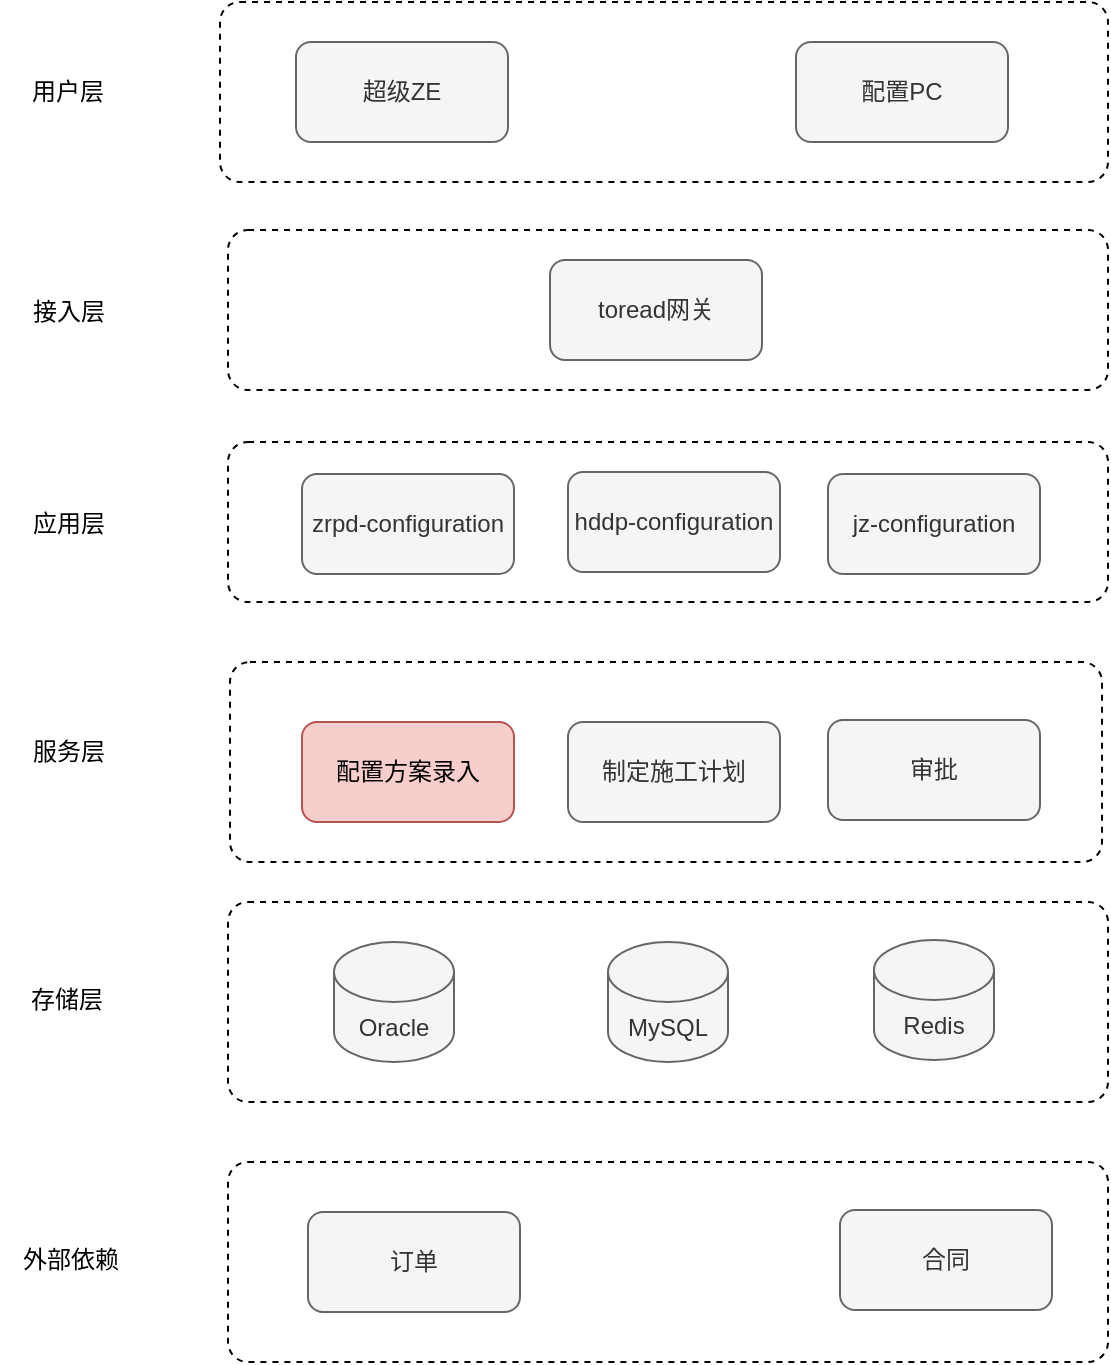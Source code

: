 <mxfile version="20.8.10" type="device" pages="10"><diagram name="第 1 页" id="bEz_RRC1aIKs8PykN8Jr"><mxGraphModel dx="954" dy="612" grid="1" gridSize="10" guides="1" tooltips="1" connect="1" arrows="1" fold="1" page="1" pageScale="1" pageWidth="827" pageHeight="1169" math="0" shadow="0"><root><mxCell id="0"/><mxCell id="1" parent="0"/><mxCell id="Xd9Iu4fi4aMw5wJiapZt-5" value="" style="html=1;align=center;verticalAlign=top;rounded=1;absoluteArcSize=1;arcSize=20;dashed=1;" parent="1" vertex="1"><mxGeometry x="196" y="120" width="444" height="90" as="geometry"/></mxCell><mxCell id="Xd9Iu4fi4aMw5wJiapZt-4" value="超级ZE" style="rounded=1;whiteSpace=wrap;html=1;fillColor=#f5f5f5;strokeColor=#666666;fontColor=#333333;" parent="1" vertex="1"><mxGeometry x="234" y="140" width="106" height="50" as="geometry"/></mxCell><mxCell id="Xd9Iu4fi4aMw5wJiapZt-6" value="配置PC" style="rounded=1;whiteSpace=wrap;html=1;fillColor=#f5f5f5;strokeColor=#666666;fontColor=#333333;" parent="1" vertex="1"><mxGeometry x="484" y="140" width="106" height="50" as="geometry"/></mxCell><mxCell id="Xd9Iu4fi4aMw5wJiapZt-7" value="用户层" style="text;html=1;strokeColor=none;fillColor=none;align=center;verticalAlign=middle;whiteSpace=wrap;rounded=0;" parent="1" vertex="1"><mxGeometry x="90" y="150" width="60" height="30" as="geometry"/></mxCell><mxCell id="Xd9Iu4fi4aMw5wJiapZt-9" value="" style="html=1;align=center;verticalAlign=top;rounded=1;absoluteArcSize=1;arcSize=20;dashed=1;" parent="1" vertex="1"><mxGeometry x="201" y="450" width="436" height="100" as="geometry"/></mxCell><mxCell id="Xd9Iu4fi4aMw5wJiapZt-10" value="服务层" style="text;html=1;align=center;verticalAlign=middle;resizable=0;points=[];autosize=1;strokeColor=none;fillColor=none;" parent="1" vertex="1"><mxGeometry x="90" y="480" width="60" height="30" as="geometry"/></mxCell><mxCell id="Xd9Iu4fi4aMw5wJiapZt-11" value="配置方案录入" style="rounded=1;whiteSpace=wrap;html=1;fillColor=#f8cecc;strokeColor=#b85450;" parent="1" vertex="1"><mxGeometry x="237" y="480" width="106" height="50" as="geometry"/></mxCell><mxCell id="Xd9Iu4fi4aMw5wJiapZt-12" value="制定施工计划" style="rounded=1;whiteSpace=wrap;html=1;fillColor=#f5f5f5;strokeColor=#666666;fontColor=#333333;" parent="1" vertex="1"><mxGeometry x="370" y="480" width="106" height="50" as="geometry"/></mxCell><mxCell id="Xd9Iu4fi4aMw5wJiapZt-13" value="审批" style="rounded=1;whiteSpace=wrap;html=1;fillColor=#f5f5f5;strokeColor=#666666;fontColor=#333333;" parent="1" vertex="1"><mxGeometry x="500" y="479" width="106" height="50" as="geometry"/></mxCell><mxCell id="Xd9Iu4fi4aMw5wJiapZt-14" value="" style="html=1;align=center;verticalAlign=top;rounded=1;absoluteArcSize=1;arcSize=20;dashed=1;" parent="1" vertex="1"><mxGeometry x="200" y="234" width="440" height="80" as="geometry"/></mxCell><mxCell id="Xd9Iu4fi4aMw5wJiapZt-15" value="接入层" style="text;html=1;align=center;verticalAlign=middle;resizable=0;points=[];autosize=1;strokeColor=none;fillColor=none;" parent="1" vertex="1"><mxGeometry x="90" y="260" width="60" height="30" as="geometry"/></mxCell><mxCell id="Xd9Iu4fi4aMw5wJiapZt-16" value="" style="html=1;align=center;verticalAlign=top;rounded=1;absoluteArcSize=1;arcSize=20;dashed=1;" parent="1" vertex="1"><mxGeometry x="200" y="570" width="440" height="100" as="geometry"/></mxCell><mxCell id="Xd9Iu4fi4aMw5wJiapZt-20" value="存储层" style="text;html=1;align=center;verticalAlign=middle;resizable=0;points=[];autosize=1;strokeColor=none;fillColor=none;" parent="1" vertex="1"><mxGeometry x="89" y="604" width="60" height="30" as="geometry"/></mxCell><mxCell id="Xd9Iu4fi4aMw5wJiapZt-21" value="" style="html=1;align=center;verticalAlign=top;rounded=1;absoluteArcSize=1;arcSize=20;dashed=1;" parent="1" vertex="1"><mxGeometry x="200" y="700" width="440" height="100" as="geometry"/></mxCell><mxCell id="Xd9Iu4fi4aMw5wJiapZt-22" value="订单" style="rounded=1;whiteSpace=wrap;html=1;fillColor=#f5f5f5;strokeColor=#666666;fontColor=#333333;" parent="1" vertex="1"><mxGeometry x="240" y="725" width="106" height="50" as="geometry"/></mxCell><mxCell id="Xd9Iu4fi4aMw5wJiapZt-23" value="合同" style="rounded=1;whiteSpace=wrap;html=1;fillColor=#f5f5f5;strokeColor=#666666;fontColor=#333333;" parent="1" vertex="1"><mxGeometry x="506" y="724" width="106" height="50" as="geometry"/></mxCell><mxCell id="Xd9Iu4fi4aMw5wJiapZt-25" value="外部依赖" style="text;html=1;align=center;verticalAlign=middle;resizable=0;points=[];autosize=1;strokeColor=none;fillColor=none;" parent="1" vertex="1"><mxGeometry x="86" y="734" width="70" height="30" as="geometry"/></mxCell><mxCell id="Xd9Iu4fi4aMw5wJiapZt-27" value="Oracle" style="shape=cylinder3;whiteSpace=wrap;html=1;boundedLbl=1;backgroundOutline=1;size=15;fillColor=#f5f5f5;strokeColor=#666666;fontColor=#333333;" parent="1" vertex="1"><mxGeometry x="253" y="590" width="60" height="60" as="geometry"/></mxCell><mxCell id="Xd9Iu4fi4aMw5wJiapZt-28" value="MySQL" style="shape=cylinder3;whiteSpace=wrap;html=1;boundedLbl=1;backgroundOutline=1;size=15;fillColor=#f5f5f5;strokeColor=#666666;fontColor=#333333;" parent="1" vertex="1"><mxGeometry x="390" y="590" width="60" height="60" as="geometry"/></mxCell><mxCell id="Xd9Iu4fi4aMw5wJiapZt-29" value="Redis" style="shape=cylinder3;whiteSpace=wrap;html=1;boundedLbl=1;backgroundOutline=1;size=15;fillColor=#f5f5f5;strokeColor=#666666;fontColor=#333333;" parent="1" vertex="1"><mxGeometry x="523" y="589" width="60" height="60" as="geometry"/></mxCell><mxCell id="Xd9Iu4fi4aMw5wJiapZt-30" value="toread网关" style="rounded=1;whiteSpace=wrap;html=1;fillColor=#f5f5f5;strokeColor=#666666;fontColor=#333333;" parent="1" vertex="1"><mxGeometry x="361" y="249" width="106" height="50" as="geometry"/></mxCell><mxCell id="p9G0gcHwjO_b2DIpJYT3-1" value="" style="html=1;align=center;verticalAlign=top;rounded=1;absoluteArcSize=1;arcSize=20;dashed=1;" parent="1" vertex="1"><mxGeometry x="200" y="340" width="440" height="80" as="geometry"/></mxCell><mxCell id="p9G0gcHwjO_b2DIpJYT3-2" value="应用层" style="text;html=1;align=center;verticalAlign=middle;resizable=0;points=[];autosize=1;strokeColor=none;fillColor=none;" parent="1" vertex="1"><mxGeometry x="90" y="366" width="60" height="30" as="geometry"/></mxCell><mxCell id="p9G0gcHwjO_b2DIpJYT3-3" value="hddp-configuration" style="rounded=1;whiteSpace=wrap;html=1;fillColor=#f5f5f5;strokeColor=#666666;fontColor=#333333;" parent="1" vertex="1"><mxGeometry x="370" y="355" width="106" height="50" as="geometry"/></mxCell><mxCell id="p9G0gcHwjO_b2DIpJYT3-4" value="zrpd-configuration" style="rounded=1;whiteSpace=wrap;html=1;fillColor=#f5f5f5;strokeColor=#666666;fontColor=#333333;" parent="1" vertex="1"><mxGeometry x="237" y="356" width="106" height="50" as="geometry"/></mxCell><mxCell id="p9G0gcHwjO_b2DIpJYT3-5" value="jz-configuration" style="rounded=1;whiteSpace=wrap;html=1;fillColor=#f5f5f5;strokeColor=#666666;fontColor=#333333;" parent="1" vertex="1"><mxGeometry x="500" y="356" width="106" height="50" as="geometry"/></mxCell></root></mxGraphModel></diagram><diagram id="rmcxIHyYh2AsES2RNgot" name="第 2 页"><mxGraphModel dx="1781" dy="612" grid="1" gridSize="10" guides="1" tooltips="1" connect="1" arrows="1" fold="1" page="1" pageScale="1" pageWidth="827" pageHeight="1169" math="0" shadow="0"><root><mxCell id="0"/><mxCell id="1" parent="0"/><mxCell id="T7wK_tLRJs_88_tS2CeQ-5" style="edgeStyle=orthogonalEdgeStyle;rounded=0;orthogonalLoop=1;jettySize=auto;html=1;exitX=0.5;exitY=0;exitDx=0;exitDy=0;entryX=0.5;entryY=1;entryDx=0;entryDy=0;" parent="1" source="as8MHfvTmDgzf7f7stnc-1" target="T7wK_tLRJs_88_tS2CeQ-1" edge="1"><mxGeometry relative="1" as="geometry"/></mxCell><mxCell id="T7wK_tLRJs_88_tS2CeQ-7" style="edgeStyle=orthogonalEdgeStyle;rounded=0;orthogonalLoop=1;jettySize=auto;html=1;exitX=1;exitY=0.5;exitDx=0;exitDy=0;entryX=1;entryY=0.5;entryDx=0;entryDy=0;" parent="1" source="as8MHfvTmDgzf7f7stnc-1" target="T7wK_tLRJs_88_tS2CeQ-1" edge="1"><mxGeometry relative="1" as="geometry"><Array as="points"><mxPoint x="580" y="300"/><mxPoint x="580" y="80"/></Array></mxGeometry></mxCell><mxCell id="as8MHfvTmDgzf7f7stnc-1" value="配置方案" style="rounded=1;whiteSpace=wrap;html=1;fillColor=#ffe6cc;strokeColor=#d79b00;" parent="1" vertex="1"><mxGeometry x="294" y="270" width="120" height="60" as="geometry"/></mxCell><mxCell id="T7wK_tLRJs_88_tS2CeQ-4" style="edgeStyle=orthogonalEdgeStyle;rounded=0;orthogonalLoop=1;jettySize=auto;html=1;exitX=0;exitY=0.5;exitDx=0;exitDy=0;entryX=0;entryY=0.5;entryDx=0;entryDy=0;" parent="1" source="T7wK_tLRJs_88_tS2CeQ-1" target="as8MHfvTmDgzf7f7stnc-1" edge="1"><mxGeometry relative="1" as="geometry"><Array as="points"><mxPoint x="150" y="80"/><mxPoint x="150" y="300"/></Array></mxGeometry></mxCell><mxCell id="T7wK_tLRJs_88_tS2CeQ-1" value="合同" style="rounded=1;whiteSpace=wrap;html=1;fillColor=#dae8fc;strokeColor=#6c8ebf;" parent="1" vertex="1"><mxGeometry x="294" y="50" width="120" height="60" as="geometry"/></mxCell><mxCell id="T7wK_tLRJs_88_tS2CeQ-3" value="装修合同补充协议签约支付完成MQ&lt;br&gt;（异步/MQ）" style="text;html=1;align=center;verticalAlign=middle;resizable=0;points=[];autosize=1;strokeColor=none;fillColor=none;" parent="1" vertex="1"><mxGeometry x="-70" y="180" width="210" height="40" as="geometry"/></mxCell><mxCell id="T7wK_tLRJs_88_tS2CeQ-6" value="获取合同上的申请单号&lt;br&gt;（同步/http）&lt;br&gt;/api/hddp/contract/requisition/goods/detail/configuration" style="text;html=1;align=center;verticalAlign=middle;resizable=0;points=[];autosize=1;strokeColor=none;fillColor=none;" parent="1" vertex="1"><mxGeometry x="194" y="140" width="320" height="60" as="geometry"/></mxCell><mxCell id="T7wK_tLRJs_88_tS2CeQ-8" value="获取合同上的物品&lt;br&gt;（同步/http）&lt;br&gt;api/hddp/contract/v2/validGoods" style="text;html=1;align=center;verticalAlign=middle;resizable=0;points=[];autosize=1;strokeColor=none;fillColor=none;" parent="1" vertex="1"><mxGeometry x="610" y="160" width="190" height="60" as="geometry"/></mxCell></root></mxGraphModel></diagram><diagram id="S9dDQWPtB02pBiu4_tED" name="第 3 页"><mxGraphModel dx="1781" dy="612" grid="1" gridSize="10" guides="1" tooltips="1" connect="1" arrows="1" fold="1" page="1" pageScale="1" pageWidth="827" pageHeight="1169" math="0" shadow="0"><root><mxCell id="0"/><mxCell id="1" parent="0"/><mxCell id="1dfu8kzfft70flGPXQH0-27" value="" style="shape=table;startSize=0;container=1;collapsible=0;childLayout=tableLayout;fontSize=16;fontFamily=Helvetica;fillColor=#f5f5f5;strokeColor=#666666;fontColor=#333333;" parent="1" vertex="1"><mxGeometry x="10" y="320" width="110" height="160" as="geometry"/></mxCell><mxCell id="1dfu8kzfft70flGPXQH0-32" value="" style="shape=tableRow;horizontal=0;startSize=0;swimlaneHead=0;swimlaneBody=0;strokeColor=inherit;top=0;left=0;bottom=0;right=0;collapsible=0;dropTarget=0;fillColor=none;points=[[0,0.5],[1,0.5]];portConstraint=eastwest;fontSize=16;fontFamily=Helvetica;" parent="1dfu8kzfft70flGPXQH0-27" vertex="1"><mxGeometry width="110" height="40" as="geometry"/></mxCell><mxCell id="1dfu8kzfft70flGPXQH0-33" value="&lt;font style=&quot;font-size: 10px;&quot;&gt;ID&lt;/font&gt;" style="shape=partialRectangle;html=1;whiteSpace=wrap;connectable=0;strokeColor=inherit;overflow=hidden;fillColor=none;top=0;left=0;bottom=0;right=0;pointerEvents=1;fontSize=16;fontFamily=Helvetica;" parent="1dfu8kzfft70flGPXQH0-32" vertex="1"><mxGeometry width="110" height="40" as="geometry"><mxRectangle width="110" height="40" as="alternateBounds"/></mxGeometry></mxCell><mxCell id="1dfu8kzfft70flGPXQH0-36" value="" style="shape=tableRow;horizontal=0;startSize=0;swimlaneHead=0;swimlaneBody=0;strokeColor=inherit;top=0;left=0;bottom=0;right=0;collapsible=0;dropTarget=0;fillColor=none;points=[[0,0.5],[1,0.5]];portConstraint=eastwest;fontSize=16;fontFamily=Helvetica;" parent="1dfu8kzfft70flGPXQH0-27" vertex="1"><mxGeometry y="40" width="110" height="40" as="geometry"/></mxCell><mxCell id="1dfu8kzfft70flGPXQH0-37" value="&lt;font style=&quot;font-size: 10px;&quot;&gt;PROGRAM_STATUS&lt;/font&gt;" style="shape=partialRectangle;html=1;whiteSpace=wrap;connectable=0;strokeColor=inherit;overflow=hidden;fillColor=none;top=0;left=0;bottom=0;right=0;pointerEvents=1;fontSize=16;fontFamily=Helvetica;" parent="1dfu8kzfft70flGPXQH0-36" vertex="1"><mxGeometry width="110" height="40" as="geometry"><mxRectangle width="110" height="40" as="alternateBounds"/></mxGeometry></mxCell><mxCell id="1dfu8kzfft70flGPXQH0-40" style="shape=tableRow;horizontal=0;startSize=0;swimlaneHead=0;swimlaneBody=0;strokeColor=inherit;top=0;left=0;bottom=0;right=0;collapsible=0;dropTarget=0;fillColor=none;points=[[0,0.5],[1,0.5]];portConstraint=eastwest;fontSize=16;fontFamily=Helvetica;" parent="1dfu8kzfft70flGPXQH0-27" vertex="1"><mxGeometry y="80" width="110" height="40" as="geometry"/></mxCell><mxCell id="1dfu8kzfft70flGPXQH0-41" value="&lt;font style=&quot;font-size: 10px;&quot;&gt;...&lt;/font&gt;" style="shape=partialRectangle;html=1;whiteSpace=wrap;connectable=0;strokeColor=inherit;overflow=hidden;fillColor=none;top=0;left=0;bottom=0;right=0;pointerEvents=1;fontSize=16;fontFamily=Helvetica;" parent="1dfu8kzfft70flGPXQH0-40" vertex="1"><mxGeometry width="110" height="40" as="geometry"><mxRectangle width="110" height="40" as="alternateBounds"/></mxGeometry></mxCell><mxCell id="1dfu8kzfft70flGPXQH0-42" style="shape=tableRow;horizontal=0;startSize=0;swimlaneHead=0;swimlaneBody=0;strokeColor=inherit;top=0;left=0;bottom=0;right=0;collapsible=0;dropTarget=0;fillColor=none;points=[[0,0.5],[1,0.5]];portConstraint=eastwest;fontSize=16;fontFamily=Helvetica;" parent="1dfu8kzfft70flGPXQH0-27" vertex="1"><mxGeometry y="120" width="110" height="40" as="geometry"/></mxCell><mxCell id="1dfu8kzfft70flGPXQH0-43" value="&lt;font color=&quot;#ff0000&quot; style=&quot;font-size: 10px;&quot;&gt;CONTRACT_TIME&lt;/font&gt;" style="shape=partialRectangle;html=1;whiteSpace=wrap;connectable=0;strokeColor=inherit;overflow=hidden;fillColor=none;top=0;left=0;bottom=0;right=0;pointerEvents=1;fontSize=16;fontFamily=Helvetica;" parent="1dfu8kzfft70flGPXQH0-42" vertex="1"><mxGeometry width="110" height="40" as="geometry"><mxRectangle width="110" height="40" as="alternateBounds"/></mxGeometry></mxCell><mxCell id="1dfu8kzfft70flGPXQH0-44" value="&lt;font style=&quot;font-size: 14px;&quot;&gt;BZ_CONFIGURATION表&lt;/font&gt;" style="text;html=1;align=center;verticalAlign=middle;resizable=0;points=[];autosize=1;strokeColor=none;fillColor=none;fontSize=10;fontFamily=Helvetica;" parent="1" vertex="1"><mxGeometry x="-25" y="275" width="180" height="30" as="geometry"/></mxCell><mxCell id="1dfu8kzfft70flGPXQH0-45" value="" style="shape=table;startSize=0;container=1;collapsible=0;childLayout=tableLayout;fontSize=16;fontFamily=Helvetica;fillColor=#f5f5f5;strokeColor=#666666;fontColor=#333333;" parent="1" vertex="1"><mxGeometry x="330" y="320" width="120" height="160" as="geometry"/></mxCell><mxCell id="1dfu8kzfft70flGPXQH0-46" value="" style="shape=tableRow;horizontal=0;startSize=0;swimlaneHead=0;swimlaneBody=0;strokeColor=inherit;top=0;left=0;bottom=0;right=0;collapsible=0;dropTarget=0;fillColor=none;points=[[0,0.5],[1,0.5]];portConstraint=eastwest;fontSize=16;fontFamily=Helvetica;" parent="1dfu8kzfft70flGPXQH0-45" vertex="1"><mxGeometry width="120" height="40" as="geometry"/></mxCell><mxCell id="1dfu8kzfft70flGPXQH0-47" value="&lt;font style=&quot;font-size: 10px;&quot;&gt;ID&lt;/font&gt;" style="shape=partialRectangle;html=1;whiteSpace=wrap;connectable=0;strokeColor=inherit;overflow=hidden;fillColor=none;top=0;left=0;bottom=0;right=0;pointerEvents=1;fontSize=16;fontFamily=Helvetica;" parent="1dfu8kzfft70flGPXQH0-46" vertex="1"><mxGeometry width="120" height="40" as="geometry"><mxRectangle width="120" height="40" as="alternateBounds"/></mxGeometry></mxCell><mxCell id="1dfu8kzfft70flGPXQH0-48" value="" style="shape=tableRow;horizontal=0;startSize=0;swimlaneHead=0;swimlaneBody=0;strokeColor=inherit;top=0;left=0;bottom=0;right=0;collapsible=0;dropTarget=0;fillColor=none;points=[[0,0.5],[1,0.5]];portConstraint=eastwest;fontSize=16;fontFamily=Helvetica;" parent="1dfu8kzfft70flGPXQH0-45" vertex="1"><mxGeometry y="40" width="120" height="40" as="geometry"/></mxCell><mxCell id="1dfu8kzfft70flGPXQH0-49" value="&lt;font style=&quot;font-size: 10px;&quot;&gt;CONFIGURATION_ID&lt;/font&gt;" style="shape=partialRectangle;html=1;whiteSpace=wrap;connectable=0;strokeColor=inherit;overflow=hidden;fillColor=none;top=0;left=0;bottom=0;right=0;pointerEvents=1;fontSize=16;fontFamily=Helvetica;" parent="1dfu8kzfft70flGPXQH0-48" vertex="1"><mxGeometry width="120" height="40" as="geometry"><mxRectangle width="120" height="40" as="alternateBounds"/></mxGeometry></mxCell><mxCell id="1dfu8kzfft70flGPXQH0-50" style="shape=tableRow;horizontal=0;startSize=0;swimlaneHead=0;swimlaneBody=0;strokeColor=inherit;top=0;left=0;bottom=0;right=0;collapsible=0;dropTarget=0;fillColor=none;points=[[0,0.5],[1,0.5]];portConstraint=eastwest;fontSize=16;fontFamily=Helvetica;" parent="1dfu8kzfft70flGPXQH0-45" vertex="1"><mxGeometry y="80" width="120" height="40" as="geometry"/></mxCell><mxCell id="1dfu8kzfft70flGPXQH0-51" value="&lt;font style=&quot;font-size: 10px;&quot;&gt;...&lt;/font&gt;" style="shape=partialRectangle;html=1;whiteSpace=wrap;connectable=0;strokeColor=inherit;overflow=hidden;fillColor=none;top=0;left=0;bottom=0;right=0;pointerEvents=1;fontSize=16;fontFamily=Helvetica;" parent="1dfu8kzfft70flGPXQH0-50" vertex="1"><mxGeometry width="120" height="40" as="geometry"><mxRectangle width="120" height="40" as="alternateBounds"/></mxGeometry></mxCell><mxCell id="1dfu8kzfft70flGPXQH0-52" style="shape=tableRow;horizontal=0;startSize=0;swimlaneHead=0;swimlaneBody=0;strokeColor=inherit;top=0;left=0;bottom=0;right=0;collapsible=0;dropTarget=0;fillColor=none;points=[[0,0.5],[1,0.5]];portConstraint=eastwest;fontSize=16;fontFamily=Helvetica;" parent="1dfu8kzfft70flGPXQH0-45" vertex="1"><mxGeometry y="120" width="120" height="40" as="geometry"/></mxCell><mxCell id="1dfu8kzfft70flGPXQH0-53" value="&lt;font style=&quot;font-size: 10px;&quot;&gt;REQUISITION_CODE&lt;/font&gt;" style="shape=partialRectangle;html=1;whiteSpace=wrap;connectable=0;strokeColor=inherit;overflow=hidden;fillColor=none;top=0;left=0;bottom=0;right=0;pointerEvents=1;fontSize=16;fontFamily=Helvetica;" parent="1dfu8kzfft70flGPXQH0-52" vertex="1"><mxGeometry width="120" height="40" as="geometry"><mxRectangle width="120" height="40" as="alternateBounds"/></mxGeometry></mxCell><mxCell id="1dfu8kzfft70flGPXQH0-54" value="&lt;font style=&quot;font-size: 14px;&quot;&gt;hddp_configuration_requisition表&lt;/font&gt;" style="text;html=1;align=center;verticalAlign=middle;resizable=0;points=[];autosize=1;strokeColor=none;fillColor=none;fontSize=10;fontFamily=Helvetica;" parent="1" vertex="1"><mxGeometry x="275" y="275" width="230" height="30" as="geometry"/></mxCell><mxCell id="1dfu8kzfft70flGPXQH0-55" style="rounded=0;orthogonalLoop=1;jettySize=auto;html=1;exitX=1;exitY=0.5;exitDx=0;exitDy=0;entryX=0;entryY=0.5;entryDx=0;entryDy=0;fontFamily=Helvetica;fontSize=10;" parent="1" source="1dfu8kzfft70flGPXQH0-32" target="1dfu8kzfft70flGPXQH0-48" edge="1"><mxGeometry relative="1" as="geometry"/></mxCell><mxCell id="1dfu8kzfft70flGPXQH0-56" value="1 ： n" style="text;html=1;align=center;verticalAlign=middle;resizable=0;points=[];autosize=1;strokeColor=none;fillColor=none;fontSize=10;fontFamily=Helvetica;" parent="1" vertex="1"><mxGeometry x="195" y="325" width="50" height="30" as="geometry"/></mxCell></root></mxGraphModel></diagram><diagram id="9OFUrie7UgAH2FjQpLOU" name="第 4 页"><mxGraphModel dx="1434" dy="854" grid="1" gridSize="10" guides="1" tooltips="1" connect="1" arrows="1" fold="1" page="1" pageScale="1" pageWidth="827" pageHeight="1169" math="0" shadow="0"><root><mxCell id="0"/><mxCell id="1" parent="0"/><mxCell id="cvSzM25z2iA4DhGJbNnW-1" value="" style="html=1;align=center;verticalAlign=top;rounded=1;absoluteArcSize=1;arcSize=20;dashed=1;" parent="1" vertex="1"><mxGeometry x="196" y="120" width="844" height="100" as="geometry"/></mxCell><mxCell id="cvSzM25z2iA4DhGJbNnW-2" value="超级ZE" style="rounded=1;whiteSpace=wrap;html=1;fillColor=#f5f5f5;strokeColor=#666666;fontColor=#333333;" parent="1" vertex="1"><mxGeometry x="387" y="140" width="106" height="50" as="geometry"/></mxCell><mxCell id="cvSzM25z2iA4DhGJbNnW-3" value="配置PC" style="rounded=1;whiteSpace=wrap;html=1;fillColor=#f5f5f5;strokeColor=#666666;fontColor=#333333;" parent="1" vertex="1"><mxGeometry x="642.5" y="140" width="106" height="50" as="geometry"/></mxCell><mxCell id="cvSzM25z2iA4DhGJbNnW-4" value="用户层" style="text;html=1;strokeColor=none;fillColor=none;align=center;verticalAlign=middle;whiteSpace=wrap;rounded=0;" parent="1" vertex="1"><mxGeometry x="90" y="150" width="60" height="30" as="geometry"/></mxCell><mxCell id="cvSzM25z2iA4DhGJbNnW-5" value="" style="html=1;align=center;verticalAlign=top;rounded=1;absoluteArcSize=1;arcSize=20;dashed=1;" parent="1" vertex="1"><mxGeometry x="196" y="340" width="844" height="280" as="geometry"/></mxCell><mxCell id="cvSzM25z2iA4DhGJbNnW-6" value="服务层" style="text;html=1;align=center;verticalAlign=middle;resizable=0;points=[];autosize=1;strokeColor=none;fillColor=none;" parent="1" vertex="1"><mxGeometry x="90" y="480" width="60" height="30" as="geometry"/></mxCell><mxCell id="cvSzM25z2iA4DhGJbNnW-10" value="" style="html=1;align=center;verticalAlign=top;rounded=1;absoluteArcSize=1;arcSize=20;dashed=1;" parent="1" vertex="1"><mxGeometry x="200" y="234" width="840" height="76" as="geometry"/></mxCell><mxCell id="cvSzM25z2iA4DhGJbNnW-11" value="接入层" style="text;html=1;align=center;verticalAlign=middle;resizable=0;points=[];autosize=1;strokeColor=none;fillColor=none;" parent="1" vertex="1"><mxGeometry x="90" y="260" width="60" height="30" as="geometry"/></mxCell><mxCell id="cvSzM25z2iA4DhGJbNnW-12" value="" style="html=1;align=center;verticalAlign=top;rounded=1;absoluteArcSize=1;arcSize=20;dashed=1;" parent="1" vertex="1"><mxGeometry x="200" y="660" width="840" height="100" as="geometry"/></mxCell><mxCell id="cvSzM25z2iA4DhGJbNnW-13" value="存储层" style="text;html=1;align=center;verticalAlign=middle;resizable=0;points=[];autosize=1;strokeColor=none;fillColor=none;" parent="1" vertex="1"><mxGeometry x="89" y="694" width="60" height="30" as="geometry"/></mxCell><mxCell id="cvSzM25z2iA4DhGJbNnW-14" value="" style="html=1;align=center;verticalAlign=top;rounded=1;absoluteArcSize=1;arcSize=20;dashed=1;" parent="1" vertex="1"><mxGeometry x="200" y="790" width="840" height="100" as="geometry"/></mxCell><mxCell id="cvSzM25z2iA4DhGJbNnW-17" value="外部依赖" style="text;html=1;align=center;verticalAlign=middle;resizable=0;points=[];autosize=1;strokeColor=none;fillColor=none;" parent="1" vertex="1"><mxGeometry x="86" y="824" width="70" height="30" as="geometry"/></mxCell><mxCell id="cvSzM25z2iA4DhGJbNnW-18" value="Oracle" style="shape=cylinder3;whiteSpace=wrap;html=1;boundedLbl=1;backgroundOutline=1;size=15;fillColor=#f5f5f5;strokeColor=#666666;fontColor=#333333;" parent="1" vertex="1"><mxGeometry x="333" y="680" width="60" height="60" as="geometry"/></mxCell><mxCell id="cvSzM25z2iA4DhGJbNnW-19" value="MySQL" style="shape=cylinder3;whiteSpace=wrap;html=1;boundedLbl=1;backgroundOutline=1;size=15;fillColor=#f5f5f5;strokeColor=#666666;fontColor=#333333;" parent="1" vertex="1"><mxGeometry x="569.5" y="680" width="60" height="60" as="geometry"/></mxCell><mxCell id="cvSzM25z2iA4DhGJbNnW-20" value="Redis" style="shape=cylinder3;whiteSpace=wrap;html=1;boundedLbl=1;backgroundOutline=1;size=15;fillColor=#f5f5f5;strokeColor=#666666;fontColor=#333333;" parent="1" vertex="1"><mxGeometry x="816.5" y="680" width="60" height="60" as="geometry"/></mxCell><mxCell id="cvSzM25z2iA4DhGJbNnW-21" value="toread网关" style="rounded=1;whiteSpace=wrap;html=1;fillColor=#f5f5f5;strokeColor=#666666;fontColor=#333333;" parent="1" vertex="1"><mxGeometry x="523" y="250" width="106" height="50" as="geometry"/></mxCell><mxCell id="cvSzM25z2iA4DhGJbNnW-25" value="" style="rounded=1;whiteSpace=wrap;html=1;fillColor=#f5f5f5;strokeColor=#666666;fontColor=#333333;" parent="1" vertex="1"><mxGeometry x="233" y="370" width="260" height="223.75" as="geometry"/></mxCell><mxCell id="cvSzM25z2iA4DhGJbNnW-28" value="配置方案提交" style="rounded=1;whiteSpace=wrap;html=1;" parent="1" vertex="1"><mxGeometry x="253" y="510" width="100" height="50" as="geometry"/></mxCell><mxCell id="cvSzM25z2iA4DhGJbNnW-29" value="审批" style="rounded=1;whiteSpace=wrap;html=1;" parent="1" vertex="1"><mxGeometry x="253" y="430" width="99" height="50" as="geometry"/></mxCell><mxCell id="cvSzM25z2iA4DhGJbNnW-30" value="制定施工计划" style="rounded=1;whiteSpace=wrap;html=1;" parent="1" vertex="1"><mxGeometry x="373" y="510" width="100" height="50" as="geometry"/></mxCell><mxCell id="7NrqyVJd2IA_igvQ0wW_-2" value="订单" style="rounded=1;whiteSpace=wrap;html=1;fillColor=#f5f5f5;strokeColor=#666666;fontColor=#333333;" parent="1" vertex="1"><mxGeometry x="315" y="814" width="99" height="50" as="geometry"/></mxCell><mxCell id="7NrqyVJd2IA_igvQ0wW_-3" value="合同" style="rounded=1;whiteSpace=wrap;html=1;fillColor=#f5f5f5;strokeColor=#666666;fontColor=#333333;" parent="1" vertex="1"><mxGeometry x="796.5" y="814" width="100" height="50" as="geometry"/></mxCell><mxCell id="TZqywflzjIC1uHXKC3Aw-2" value="配置方案保存" style="rounded=1;whiteSpace=wrap;html=1;" parent="1" vertex="1"><mxGeometry x="373" y="430" width="99" height="50" as="geometry"/></mxCell><mxCell id="TZqywflzjIC1uHXKC3Aw-4" value="zrpd-configuration" style="text;html=1;align=center;verticalAlign=middle;resizable=0;points=[];autosize=1;strokeColor=none;fillColor=none;" parent="1" vertex="1"><mxGeometry x="303" y="380" width="120" height="30" as="geometry"/></mxCell><mxCell id="TZqywflzjIC1uHXKC3Aw-5" value="" style="rounded=1;whiteSpace=wrap;html=1;" parent="1" vertex="1"><mxGeometry x="514" y="371.88" width="170" height="220" as="geometry"/></mxCell><mxCell id="TZqywflzjIC1uHXKC3Aw-10" value="hddp-configuration" style="text;html=1;align=center;verticalAlign=middle;resizable=0;points=[];autosize=1;strokeColor=none;fillColor=none;" parent="1" vertex="1"><mxGeometry x="539.5" y="379.88" width="120" height="30" as="geometry"/></mxCell><mxCell id="TZqywflzjIC1uHXKC3Aw-11" value="配置方案生成" style="rounded=1;whiteSpace=wrap;html=1;" parent="1" vertex="1"><mxGeometry x="543.5" y="429.88" width="99" height="50" as="geometry"/></mxCell><mxCell id="TZqywflzjIC1uHXKC3Aw-12" value="" style="rounded=1;whiteSpace=wrap;html=1;fillColor=#f5f5f5;strokeColor=#666666;fontColor=#333333;" parent="1" vertex="1"><mxGeometry x="703" y="370" width="287" height="220" as="geometry"/></mxCell><mxCell id="TZqywflzjIC1uHXKC3Aw-13" value="jz-configuration" style="text;html=1;align=center;verticalAlign=middle;resizable=0;points=[];autosize=1;strokeColor=none;fillColor=none;" parent="1" vertex="1"><mxGeometry x="738.5" y="378" width="100" height="30" as="geometry"/></mxCell><mxCell id="TZqywflzjIC1uHXKC3Aw-15" value="互斥物品校验" style="rounded=1;whiteSpace=wrap;html=1;fillColor=#f8cecc;strokeColor=#b85450;" parent="1" vertex="1"><mxGeometry x="860" y="429.88" width="99" height="50" as="geometry"/></mxCell><mxCell id="TZqywflzjIC1uHXKC3Aw-16" value="配置方案提交" style="rounded=1;whiteSpace=wrap;html=1;" parent="1" vertex="1"><mxGeometry x="727" y="430" width="100" height="50" as="geometry"/></mxCell><mxCell id="OPh1u3wKGu6Frjt9dVY2-1" value="物品详情展示" style="rounded=1;whiteSpace=wrap;html=1;fillColor=#f8cecc;strokeColor=#b85450;" vertex="1" parent="1"><mxGeometry x="728" y="510" width="99" height="50" as="geometry"/></mxCell><mxCell id="OPh1u3wKGu6Frjt9dVY2-2" value="互斥物品展示" style="rounded=1;whiteSpace=wrap;html=1;fillColor=#f8cecc;strokeColor=#b85450;" vertex="1" parent="1"><mxGeometry x="860" y="510" width="99" height="50" as="geometry"/></mxCell><mxCell id="OPh1u3wKGu6Frjt9dVY2-3" value="互斥物品校验" style="rounded=1;whiteSpace=wrap;html=1;fillColor=#f8cecc;strokeColor=#b85450;" vertex="1" parent="1"><mxGeometry x="543.5" y="510" width="99" height="50" as="geometry"/></mxCell></root></mxGraphModel></diagram><diagram id="jvTUF0AHy-Ofv8gvYdlk" name="第 5 页"><mxGraphModel dx="1434" dy="854" grid="1" gridSize="10" guides="1" tooltips="1" connect="1" arrows="1" fold="1" page="1" pageScale="1" pageWidth="827" pageHeight="1169" math="0" shadow="0"><root><mxCell id="0"/><mxCell id="1" parent="0"/><mxCell id="sIJLvMar9DJvESGmo35B-10" style="rounded=0;orthogonalLoop=1;jettySize=auto;html=1;exitX=0.5;exitY=0;exitDx=0;exitDy=0;entryX=0.5;entryY=1;entryDx=0;entryDy=0;" parent="1" source="sIJLvMar9DJvESGmo35B-3" target="sIJLvMar9DJvESGmo35B-5" edge="1"><mxGeometry relative="1" as="geometry"/></mxCell><mxCell id="sIJLvMar9DJvESGmo35B-13" style="edgeStyle=none;rounded=0;orthogonalLoop=1;jettySize=auto;html=1;exitX=0.5;exitY=0;exitDx=0;exitDy=0;entryX=0.5;entryY=1;entryDx=0;entryDy=0;fontFamily=Helvetica;" parent="1" source="sIJLvMar9DJvESGmo35B-3" target="sIJLvMar9DJvESGmo35B-9" edge="1"><mxGeometry relative="1" as="geometry"/></mxCell><mxCell id="sIJLvMar9DJvESGmo35B-14" style="edgeStyle=orthogonalEdgeStyle;rounded=0;orthogonalLoop=1;jettySize=auto;html=1;exitX=1;exitY=0.5;exitDx=0;exitDy=0;entryX=1;entryY=0.5;entryDx=0;entryDy=0;fontFamily=Helvetica;" parent="1" source="sIJLvMar9DJvESGmo35B-3" target="sIJLvMar9DJvESGmo35B-9" edge="1"><mxGeometry relative="1" as="geometry"><Array as="points"><mxPoint x="670" y="330"/><mxPoint x="670" y="140"/></Array></mxGeometry></mxCell><mxCell id="sIJLvMar9DJvESGmo35B-3" value="配置方案" style="rounded=1;whiteSpace=wrap;html=1;fillColor=#ffe6cc;strokeColor=#d79b00;" parent="1" vertex="1"><mxGeometry x="270" y="300" width="120" height="60" as="geometry"/></mxCell><mxCell id="sIJLvMar9DJvESGmo35B-5" value="合同" style="rounded=1;whiteSpace=wrap;html=1;fillColor=#dae8fc;strokeColor=#6c8ebf;" parent="1" vertex="1"><mxGeometry x="150" y="110" width="120" height="60" as="geometry"/></mxCell><mxCell id="sIJLvMar9DJvESGmo35B-9" value="BOM" style="rounded=1;whiteSpace=wrap;html=1;fillColor=#dae8fc;strokeColor=#6c8ebf;" parent="1" vertex="1"><mxGeometry x="390" y="110" width="120" height="60" as="geometry"/></mxCell><mxCell id="sIJLvMar9DJvESGmo35B-12" value="获取合同上的物品&lt;br&gt;（同步/http）&lt;br&gt;/api/hddp/contract/validGoods" style="text;html=1;align=center;verticalAlign=middle;resizable=0;points=[];autosize=1;strokeColor=none;fillColor=none;fontFamily=Helvetica;" parent="1" vertex="1"><mxGeometry x="110" y="200" width="180" height="60" as="geometry"/></mxCell><mxCell id="sIJLvMar9DJvESGmo35B-16" value="获取bom物料清单&lt;br&gt;（同步/http）&lt;br&gt;/api/nBom/findBomStructureGoods" style="text;html=1;align=center;verticalAlign=middle;resizable=0;points=[];autosize=1;strokeColor=none;fillColor=none;fontFamily=Helvetica;" parent="1" vertex="1"><mxGeometry x="320" y="200" width="210" height="60" as="geometry"/></mxCell><mxCell id="sIJLvMar9DJvESGmo35B-17" value="获取升级项物品&lt;br&gt;（同步/http）&lt;br&gt;/api/nBom/findBomGoodsByUpgradeCode" style="text;html=1;align=center;verticalAlign=middle;resizable=0;points=[];autosize=1;strokeColor=none;fillColor=none;fontFamily=Helvetica;" parent="1" vertex="1"><mxGeometry x="540" y="200" width="250" height="60" as="geometry"/></mxCell></root></mxGraphModel></diagram><diagram id="4MlCGgr0YlbKJt7SAMWO" name="第 6 页"><mxGraphModel dx="1434" dy="854" grid="1" gridSize="10" guides="1" tooltips="1" connect="1" arrows="1" fold="1" page="1" pageScale="1" pageWidth="827" pageHeight="1169" math="0" shadow="0"><root><mxCell id="0"/><mxCell id="1" parent="0"/><mxCell id="1d35lZ3_SyjaHzVoevxi-1" style="rounded=0;orthogonalLoop=1;jettySize=auto;html=1;exitX=0.5;exitY=0;exitDx=0;exitDy=0;entryX=0.5;entryY=1;entryDx=0;entryDy=0;" parent="1" source="1d35lZ3_SyjaHzVoevxi-4" target="1d35lZ3_SyjaHzVoevxi-5" edge="1"><mxGeometry relative="1" as="geometry"/></mxCell><mxCell id="1d35lZ3_SyjaHzVoevxi-4" value="配置方案" style="rounded=1;whiteSpace=wrap;html=1;fillColor=#ffe6cc;strokeColor=#d79b00;" parent="1" vertex="1"><mxGeometry x="270" y="300" width="120" height="60" as="geometry"/></mxCell><mxCell id="1d35lZ3_SyjaHzVoevxi-5" value="zrpdw" style="rounded=1;whiteSpace=wrap;html=1;fillColor=#dae8fc;strokeColor=#6c8ebf;" parent="1" vertex="1"><mxGeometry x="270" y="110" width="120" height="60" as="geometry"/></mxCell><mxCell id="1d35lZ3_SyjaHzVoevxi-7" value="根据适用场景获取费用出处&lt;br&gt;（同步/http）&lt;br&gt;api/costSource/getCostSourceListByCondition" style="text;html=1;align=center;verticalAlign=middle;resizable=0;points=[];autosize=1;strokeColor=none;fillColor=none;fontFamily=Helvetica;" parent="1" vertex="1"><mxGeometry x="185" y="200" width="270" height="60" as="geometry"/></mxCell></root></mxGraphModel></diagram><diagram id="5UL-CdKjQmK1CI8PSPrC" name="第 7 页"><mxGraphModel dx="1781" dy="612" grid="1" gridSize="10" guides="1" tooltips="1" connect="1" arrows="1" fold="1" page="1" pageScale="1" pageWidth="827" pageHeight="1169" math="0" shadow="0"><root><mxCell id="0"/><mxCell id="1" parent="0"/><mxCell id="C3J3FhvWPMAzzRsTQrSW-10" style="edgeStyle=orthogonalEdgeStyle;rounded=0;orthogonalLoop=1;jettySize=auto;html=1;exitX=1;exitY=0.5;exitDx=0;exitDy=0;entryX=1;entryY=0.5;entryDx=0;entryDy=0;" parent="1" source="C3J3FhvWPMAzzRsTQrSW-3" target="C3J3FhvWPMAzzRsTQrSW-5" edge="1"><mxGeometry relative="1" as="geometry"><Array as="points"><mxPoint x="580" y="250"/><mxPoint x="580" y="80"/></Array></mxGeometry></mxCell><mxCell id="C3J3FhvWPMAzzRsTQrSW-12" style="edgeStyle=orthogonalEdgeStyle;rounded=0;orthogonalLoop=1;jettySize=auto;html=1;exitX=0.5;exitY=1;exitDx=0;exitDy=0;entryX=0.5;entryY=0;entryDx=0;entryDy=0;" parent="1" source="C3J3FhvWPMAzzRsTQrSW-3" target="C3J3FhvWPMAzzRsTQrSW-11" edge="1"><mxGeometry relative="1" as="geometry"/></mxCell><mxCell id="C3J3FhvWPMAzzRsTQrSW-3" value="配置方案" style="rounded=1;whiteSpace=wrap;html=1;fillColor=#ffe6cc;strokeColor=#d79b00;" parent="1" vertex="1"><mxGeometry x="294" y="220" width="120" height="60" as="geometry"/></mxCell><mxCell id="C3J3FhvWPMAzzRsTQrSW-9" style="edgeStyle=orthogonalEdgeStyle;rounded=0;orthogonalLoop=1;jettySize=auto;html=1;exitX=0;exitY=0.5;exitDx=0;exitDy=0;entryX=0;entryY=0.5;entryDx=0;entryDy=0;" parent="1" source="C3J3FhvWPMAzzRsTQrSW-5" target="C3J3FhvWPMAzzRsTQrSW-3" edge="1"><mxGeometry relative="1" as="geometry"><Array as="points"><mxPoint x="150" y="80"/><mxPoint x="150" y="250"/></Array></mxGeometry></mxCell><mxCell id="C3J3FhvWPMAzzRsTQrSW-5" value="合同" style="rounded=1;whiteSpace=wrap;html=1;fillColor=#dae8fc;strokeColor=#6c8ebf;" parent="1" vertex="1"><mxGeometry x="294" y="50" width="120" height="60" as="geometry"/></mxCell><mxCell id="C3J3FhvWPMAzzRsTQrSW-6" value="装修合同补充协议签约支付完成MQ&lt;br&gt;（异步/MQ）" style="text;html=1;align=center;verticalAlign=middle;resizable=0;points=[];autosize=1;strokeColor=none;fillColor=none;" parent="1" vertex="1"><mxGeometry x="-60" y="150" width="210" height="40" as="geometry"/></mxCell><mxCell id="C3J3FhvWPMAzzRsTQrSW-8" value="获取合同上的物品&lt;br&gt;（同步/http）&lt;br&gt;api/hddp/contract/v2/validGoods" style="text;html=1;align=center;verticalAlign=middle;resizable=0;points=[];autosize=1;strokeColor=none;fillColor=none;" parent="1" vertex="1"><mxGeometry x="580" y="140" width="190" height="60" as="geometry"/></mxCell><mxCell id="C3J3FhvWPMAzzRsTQrSW-11" value="订单" style="rounded=1;whiteSpace=wrap;html=1;fillColor=#dae8fc;strokeColor=#6c8ebf;" parent="1" vertex="1"><mxGeometry x="294" y="380" width="120" height="60" as="geometry"/></mxCell><mxCell id="C3J3FhvWPMAzzRsTQrSW-13" value="&lt;div&gt;更新标签&lt;/div&gt;&lt;div&gt;（同步/http）&lt;/div&gt;&lt;div&gt;/api/zrpdorder/label/operate/label&lt;br&gt;&lt;/div&gt;" style="text;html=1;align=center;verticalAlign=middle;resizable=0;points=[];autosize=1;strokeColor=none;fillColor=none;" parent="1" vertex="1"><mxGeometry x="370" y="300" width="200" height="60" as="geometry"/></mxCell></root></mxGraphModel></diagram><diagram id="mPTblPvW3YQOyveSTD0-" name="第 8 页"><mxGraphModel dx="954" dy="612" grid="1" gridSize="10" guides="1" tooltips="1" connect="1" arrows="1" fold="1" page="1" pageScale="1" pageWidth="48000" pageHeight="36000" math="0" shadow="0"><root><mxCell id="0"/><mxCell id="1" parent="0"/><mxCell id="OaQwwpMhx9eYrYoEylBZ-3" style="edgeStyle=orthogonalEdgeStyle;rounded=0;orthogonalLoop=1;jettySize=auto;html=1;exitX=1;exitY=0.5;exitDx=0;exitDy=0;entryX=0;entryY=0.5;entryDx=0;entryDy=0;" parent="1" source="OaQwwpMhx9eYrYoEylBZ-1" target="OaQwwpMhx9eYrYoEylBZ-2" edge="1"><mxGeometry relative="1" as="geometry"/></mxCell><mxCell id="OaQwwpMhx9eYrYoEylBZ-1" value="&lt;font style=&quot;font-size: 18px;&quot;&gt;hddp-order&lt;/font&gt;" style="rounded=0;whiteSpace=wrap;html=1;" parent="1" vertex="1"><mxGeometry x="110" y="230" width="120" height="60" as="geometry"/></mxCell><mxCell id="OaQwwpMhx9eYrYoEylBZ-2" value="&lt;font style=&quot;font-size: 18px;&quot;&gt;dataservice&lt;/font&gt;" style="rounded=0;whiteSpace=wrap;html=1;" parent="1" vertex="1"><mxGeometry x="520" y="230" width="120" height="60" as="geometry"/></mxCell><mxCell id="OaQwwpMhx9eYrYoEylBZ-4" value="&lt;font style=&quot;font-size: 18px;&quot;&gt;http协议&lt;br&gt;指标查询&lt;br&gt;dataApi/query&lt;/font&gt;" style="text;html=1;align=center;verticalAlign=middle;resizable=0;points=[];autosize=1;strokeColor=none;fillColor=none;" parent="1" vertex="1"><mxGeometry x="305" y="160" width="130" height="80" as="geometry"/></mxCell></root></mxGraphModel></diagram><diagram id="AxBvu6n9KsdvSLkdhWld" name="第 9 页"><mxGraphModel dx="1434" dy="854" grid="1" gridSize="10" guides="1" tooltips="1" connect="1" arrows="1" fold="1" page="1" pageScale="1" pageWidth="48000" pageHeight="36000" math="0" shadow="0"><root><mxCell id="0"/><mxCell id="1" parent="0"/><mxCell id="sGBNy85k43yXNdQYRj0w-1" value="" style="html=1;align=center;verticalAlign=top;rounded=1;absoluteArcSize=1;arcSize=20;dashed=1;" vertex="1" parent="1"><mxGeometry x="290" y="120" width="714" height="100" as="geometry"/></mxCell><mxCell id="sGBNy85k43yXNdQYRj0w-2" value="超级ZE" style="rounded=1;whiteSpace=wrap;html=1;fillColor=#f5f5f5;strokeColor=#666666;fontColor=#333333;" vertex="1" parent="1"><mxGeometry x="570" y="140" width="106" height="50" as="geometry"/></mxCell><mxCell id="sGBNy85k43yXNdQYRj0w-4" value="用户层" style="text;html=1;strokeColor=none;fillColor=none;align=center;verticalAlign=middle;whiteSpace=wrap;rounded=0;" vertex="1" parent="1"><mxGeometry x="184" y="150" width="60" height="30" as="geometry"/></mxCell><mxCell id="sGBNy85k43yXNdQYRj0w-5" value="" style="html=1;align=center;verticalAlign=top;rounded=1;absoluteArcSize=1;arcSize=20;dashed=1;" vertex="1" parent="1"><mxGeometry x="290" y="340" width="714" height="280" as="geometry"/></mxCell><mxCell id="sGBNy85k43yXNdQYRj0w-6" value="服务层" style="text;html=1;align=center;verticalAlign=middle;resizable=0;points=[];autosize=1;strokeColor=none;fillColor=none;" vertex="1" parent="1"><mxGeometry x="184" y="480" width="60" height="30" as="geometry"/></mxCell><mxCell id="sGBNy85k43yXNdQYRj0w-7" value="" style="html=1;align=center;verticalAlign=top;rounded=1;absoluteArcSize=1;arcSize=20;dashed=1;" vertex="1" parent="1"><mxGeometry x="294" y="234" width="710" height="76" as="geometry"/></mxCell><mxCell id="sGBNy85k43yXNdQYRj0w-8" value="接入层" style="text;html=1;align=center;verticalAlign=middle;resizable=0;points=[];autosize=1;strokeColor=none;fillColor=none;" vertex="1" parent="1"><mxGeometry x="184" y="260" width="60" height="30" as="geometry"/></mxCell><mxCell id="sGBNy85k43yXNdQYRj0w-11" value="" style="html=1;align=center;verticalAlign=top;rounded=1;absoluteArcSize=1;arcSize=20;dashed=1;" vertex="1" parent="1"><mxGeometry x="294" y="670" width="710" height="100" as="geometry"/></mxCell><mxCell id="sGBNy85k43yXNdQYRj0w-12" value="外部依赖" style="text;html=1;align=center;verticalAlign=middle;resizable=0;points=[];autosize=1;strokeColor=none;fillColor=none;" vertex="1" parent="1"><mxGeometry x="180" y="704" width="70" height="30" as="geometry"/></mxCell><mxCell id="sGBNy85k43yXNdQYRj0w-16" value="toread网关" style="rounded=1;whiteSpace=wrap;html=1;fillColor=#f5f5f5;strokeColor=#666666;fontColor=#333333;" vertex="1" parent="1"><mxGeometry x="570" y="250" width="106" height="50" as="geometry"/></mxCell><mxCell id="sGBNy85k43yXNdQYRj0w-17" value="" style="rounded=1;whiteSpace=wrap;html=1;fillColor=#f5f5f5;strokeColor=#666666;fontColor=#333333;" vertex="1" parent="1"><mxGeometry x="440" y="370" width="393" height="230" as="geometry"/></mxCell><mxCell id="sGBNy85k43yXNdQYRj0w-18" value="生活费用交割" style="rounded=1;whiteSpace=wrap;html=1;" vertex="1" parent="1"><mxGeometry x="703" y="430" width="100" height="50" as="geometry"/></mxCell><mxCell id="sGBNy85k43yXNdQYRj0w-19" value="量房签到" style="rounded=1;whiteSpace=wrap;html=1;fillColor=#f8cecc;strokeColor=#b85450;" vertex="1" parent="1"><mxGeometry x="460" y="430" width="99" height="50" as="geometry"/></mxCell><mxCell id="sGBNy85k43yXNdQYRj0w-20" value="物品交割" style="rounded=1;whiteSpace=wrap;html=1;" vertex="1" parent="1"><mxGeometry x="460" y="510" width="100" height="50" as="geometry"/></mxCell><mxCell id="sGBNy85k43yXNdQYRj0w-21" value="交易" style="rounded=1;whiteSpace=wrap;html=1;fillColor=#f5f5f5;strokeColor=#666666;fontColor=#333333;" vertex="1" parent="1"><mxGeometry x="397" y="693.75" width="99" height="50" as="geometry"/></mxCell><mxCell id="sGBNy85k43yXNdQYRj0w-22" value="账单" style="rounded=1;whiteSpace=wrap;html=1;fillColor=#f5f5f5;strokeColor=#666666;fontColor=#333333;" vertex="1" parent="1"><mxGeometry x="573" y="693.75" width="100" height="50" as="geometry"/></mxCell><mxCell id="sGBNy85k43yXNdQYRj0w-23" value="钥匙交割" style="rounded=1;whiteSpace=wrap;html=1;" vertex="1" parent="1"><mxGeometry x="580" y="430" width="99" height="50" as="geometry"/></mxCell><mxCell id="sGBNy85k43yXNdQYRj0w-24" value="kj-api / kj-provider" style="text;html=1;align=center;verticalAlign=middle;resizable=0;points=[];autosize=1;strokeColor=none;fillColor=none;" vertex="1" parent="1"><mxGeometry x="570" y="380" width="120" height="30" as="geometry"/></mxCell><mxCell id="sGBNy85k43yXNdQYRj0w-32" value="账单计算" style="rounded=1;whiteSpace=wrap;html=1;" vertex="1" parent="1"><mxGeometry x="580" y="510" width="100" height="50" as="geometry"/></mxCell><mxCell id="sGBNy85k43yXNdQYRj0w-33" value="公共服务" style="rounded=1;whiteSpace=wrap;html=1;fillColor=#f5f5f5;strokeColor=#666666;fontColor=#333333;" vertex="1" parent="1"><mxGeometry x="750" y="695" width="100" height="50" as="geometry"/></mxCell></root></mxGraphModel></diagram><diagram id="C9lu3he-JVdUqr1j5Mxt" name="第 10 页"><mxGraphModel dx="1434" dy="854" grid="1" gridSize="10" guides="1" tooltips="1" connect="1" arrows="1" fold="1" page="1" pageScale="1" pageWidth="48000" pageHeight="36000" math="0" shadow="0"><root><mxCell id="0"/><mxCell id="1" parent="0"/><mxCell id="bBBc4_f45WOC0wwgKtWI-10" style="edgeStyle=orthogonalEdgeStyle;rounded=0;orthogonalLoop=1;jettySize=auto;html=1;exitX=1;exitY=0.5;exitDx=0;exitDy=0;" edge="1" parent="1" source="bBBc4_f45WOC0wwgKtWI-4" target="bBBc4_f45WOC0wwgKtWI-5"><mxGeometry relative="1" as="geometry"/></mxCell><mxCell id="bBBc4_f45WOC0wwgKtWI-4" value="jz-configuration" style="rounded=1;whiteSpace=wrap;html=1;fillColor=#ffe6cc;strokeColor=#d79b00;" vertex="1" parent="1"><mxGeometry x="170" y="300" width="120" height="60" as="geometry"/></mxCell><mxCell id="bBBc4_f45WOC0wwgKtWI-5" value="zrpd-configuration" style="rounded=1;whiteSpace=wrap;html=1;fillColor=#dae8fc;strokeColor=#6c8ebf;" vertex="1" parent="1"><mxGeometry x="660" y="300" width="120" height="60" as="geometry"/></mxCell><mxCell id="bBBc4_f45WOC0wwgKtWI-7" value="获取互斥物品&lt;br&gt;（同步/http）&lt;br&gt;/api/configuration/findExclusionGoods4CurPage" style="text;html=1;align=center;verticalAlign=middle;resizable=0;points=[];autosize=1;strokeColor=none;fillColor=none;fontFamily=Helvetica;" vertex="1" parent="1"><mxGeometry x="340" y="260" width="280" height="60" as="geometry"/></mxCell></root></mxGraphModel></diagram></mxfile>
